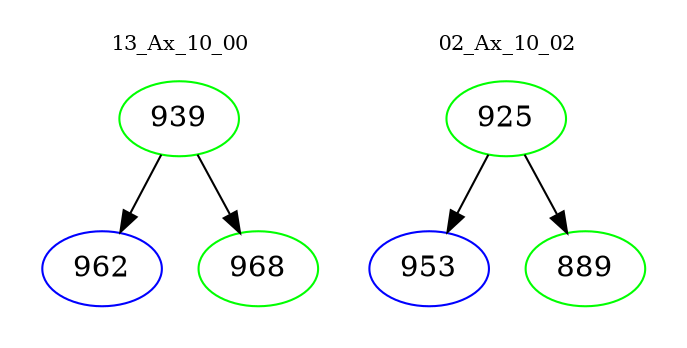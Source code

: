 digraph{
subgraph cluster_0 {
color = white
label = "13_Ax_10_00";
fontsize=10;
T0_939 [label="939", color="green"]
T0_939 -> T0_962 [color="black"]
T0_962 [label="962", color="blue"]
T0_939 -> T0_968 [color="black"]
T0_968 [label="968", color="green"]
}
subgraph cluster_1 {
color = white
label = "02_Ax_10_02";
fontsize=10;
T1_925 [label="925", color="green"]
T1_925 -> T1_953 [color="black"]
T1_953 [label="953", color="blue"]
T1_925 -> T1_889 [color="black"]
T1_889 [label="889", color="green"]
}
}
